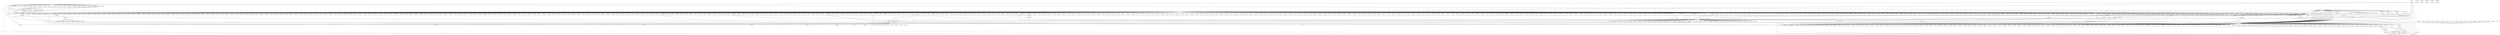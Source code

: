 graph {
"127.0.0.1" -- "192.168.22.253";
"128.244.172.252" -- "224.0.0.251";
"192.168.1.254" -- "239.255.255.250";
"192.168.201.1" -- "224.0.0.10";
"192.168.201.2" -- "192.168.202.65";
"192.168.201.2" -- "192.168.202.87";
"192.168.202.100" -- "192.168.207.4";
"192.168.202.100" -- "192.168.23.203";
"192.168.202.101" -- "192.168.28.252";
"192.168.202.102" -- "192.168.202.255";
"192.168.202.102" -- "192.168.207.4";
"192.168.202.102" -- "192.168.21.101";
"192.168.202.102" -- "192.168.21.103";
"192.168.202.102" -- "192.168.21.152";
"192.168.202.102" -- "192.168.21.253";
"192.168.202.102" -- "192.168.22.101";
"192.168.202.102" -- "192.168.22.103";
"192.168.202.102" -- "192.168.22.152";
"192.168.202.102" -- "192.168.22.253";
"192.168.202.102" -- "192.168.23.100";
"192.168.202.102" -- "192.168.23.103";
"192.168.202.102" -- "192.168.23.152";
"192.168.202.102" -- "192.168.24.101";
"192.168.202.102" -- "192.168.24.103";
"192.168.202.102" -- "192.168.24.152";
"192.168.202.102" -- "192.168.24.253";
"192.168.202.102" -- "192.168.26.101";
"192.168.202.102" -- "192.168.26.103";
"192.168.202.102" -- "192.168.26.152";
"192.168.202.102" -- "192.168.26.25";
"192.168.202.102" -- "192.168.27.101";
"192.168.202.102" -- "192.168.27.103";
"192.168.202.102" -- "192.168.27.152";
"192.168.202.102" -- "192.168.27.253";
"192.168.202.102" -- "192.168.28.101";
"192.168.202.102" -- "192.168.28.103";
"192.168.202.102" -- "192.168.28.152";
"192.168.202.102" -- "192.168.28.253";
"192.168.202.103" -- "192.168.202.255";
"192.168.202.103" -- "192.168.207.4";
"192.168.202.103" -- "192.168.27.203";
"192.168.202.106" -- "192.168.202.255";
"192.168.202.106" -- "68.87.64.150";
"192.168.202.107" -- "192.168.205.253";
"192.168.202.108" -- "192.168.207.4";
"192.168.202.108" -- "192.168.21.0";
"192.168.202.108" -- "192.168.21.1";
"192.168.202.108" -- "192.168.21.10";
"192.168.202.108" -- "192.168.21.100";
"192.168.202.108" -- "192.168.21.101";
"192.168.202.108" -- "192.168.21.102";
"192.168.202.108" -- "192.168.21.103";
"192.168.202.108" -- "192.168.21.104";
"192.168.202.108" -- "192.168.21.105";
"192.168.202.108" -- "192.168.21.106";
"192.168.202.108" -- "192.168.21.107";
"192.168.202.108" -- "192.168.21.108";
"192.168.202.108" -- "192.168.21.109";
"192.168.202.108" -- "192.168.21.11";
"192.168.202.108" -- "192.168.21.110";
"192.168.202.108" -- "192.168.21.111";
"192.168.202.108" -- "192.168.21.112";
"192.168.202.108" -- "192.168.21.113";
"192.168.202.108" -- "192.168.21.114";
"192.168.202.108" -- "192.168.21.115";
"192.168.202.108" -- "192.168.21.116";
"192.168.202.108" -- "192.168.21.117";
"192.168.202.108" -- "192.168.21.118";
"192.168.202.108" -- "192.168.21.119";
"192.168.202.108" -- "192.168.21.12";
"192.168.202.108" -- "192.168.21.120";
"192.168.202.108" -- "192.168.21.121";
"192.168.202.108" -- "192.168.21.122";
"192.168.202.108" -- "192.168.21.123";
"192.168.202.108" -- "192.168.21.124";
"192.168.202.108" -- "192.168.21.125";
"192.168.202.108" -- "192.168.21.126";
"192.168.202.108" -- "192.168.21.127";
"192.168.202.108" -- "192.168.21.128";
"192.168.202.108" -- "192.168.21.129";
"192.168.202.108" -- "192.168.21.13";
"192.168.202.108" -- "192.168.21.130";
"192.168.202.108" -- "192.168.21.131";
"192.168.202.108" -- "192.168.21.132";
"192.168.202.108" -- "192.168.21.133";
"192.168.202.108" -- "192.168.21.134";
"192.168.202.108" -- "192.168.21.135";
"192.168.202.108" -- "192.168.21.136";
"192.168.202.108" -- "192.168.21.137";
"192.168.202.108" -- "192.168.21.138";
"192.168.202.108" -- "192.168.21.139";
"192.168.202.108" -- "192.168.21.14";
"192.168.202.108" -- "192.168.21.140";
"192.168.202.108" -- "192.168.21.141";
"192.168.202.108" -- "192.168.21.142";
"192.168.202.108" -- "192.168.21.143";
"192.168.202.108" -- "192.168.21.144";
"192.168.202.108" -- "192.168.21.145";
"192.168.202.108" -- "192.168.21.146";
"192.168.202.108" -- "192.168.21.147";
"192.168.202.108" -- "192.168.21.148";
"192.168.202.108" -- "192.168.21.149";
"192.168.202.108" -- "192.168.21.15";
"192.168.202.108" -- "192.168.21.150";
"192.168.202.108" -- "192.168.21.151";
"192.168.202.108" -- "192.168.21.152";
"192.168.202.108" -- "192.168.21.153";
"192.168.202.108" -- "192.168.21.154";
"192.168.202.108" -- "192.168.21.155";
"192.168.202.108" -- "192.168.21.156";
"192.168.202.108" -- "192.168.21.157";
"192.168.202.108" -- "192.168.21.158";
"192.168.202.108" -- "192.168.21.159";
"192.168.202.108" -- "192.168.21.16";
"192.168.202.108" -- "192.168.21.160";
"192.168.202.108" -- "192.168.21.161";
"192.168.202.108" -- "192.168.21.162";
"192.168.202.108" -- "192.168.21.163";
"192.168.202.108" -- "192.168.21.164";
"192.168.202.108" -- "192.168.21.165";
"192.168.202.108" -- "192.168.21.166";
"192.168.202.108" -- "192.168.21.167";
"192.168.202.108" -- "192.168.21.168";
"192.168.202.108" -- "192.168.21.169";
"192.168.202.108" -- "192.168.21.17";
"192.168.202.108" -- "192.168.21.170";
"192.168.202.108" -- "192.168.21.171";
"192.168.202.108" -- "192.168.21.172";
"192.168.202.108" -- "192.168.21.173";
"192.168.202.108" -- "192.168.21.174";
"192.168.202.108" -- "192.168.21.175";
"192.168.202.108" -- "192.168.21.176";
"192.168.202.108" -- "192.168.21.177";
"192.168.202.108" -- "192.168.21.178";
"192.168.202.108" -- "192.168.21.179";
"192.168.202.108" -- "192.168.21.18";
"192.168.202.108" -- "192.168.21.180";
"192.168.202.108" -- "192.168.21.181";
"192.168.202.108" -- "192.168.21.182";
"192.168.202.108" -- "192.168.21.183";
"192.168.202.108" -- "192.168.21.184";
"192.168.202.108" -- "192.168.21.185";
"192.168.202.108" -- "192.168.21.186";
"192.168.202.108" -- "192.168.21.187";
"192.168.202.108" -- "192.168.21.188";
"192.168.202.108" -- "192.168.21.189";
"192.168.202.108" -- "192.168.21.19";
"192.168.202.108" -- "192.168.21.190";
"192.168.202.108" -- "192.168.21.191";
"192.168.202.108" -- "192.168.21.192";
"192.168.202.108" -- "192.168.21.193";
"192.168.202.108" -- "192.168.21.194";
"192.168.202.108" -- "192.168.21.195";
"192.168.202.108" -- "192.168.21.196";
"192.168.202.108" -- "192.168.21.197";
"192.168.202.108" -- "192.168.21.198";
"192.168.202.108" -- "192.168.21.199";
"192.168.202.108" -- "192.168.21.2";
"192.168.202.108" -- "192.168.21.20";
"192.168.202.108" -- "192.168.21.200";
"192.168.202.108" -- "192.168.21.201";
"192.168.202.108" -- "192.168.21.202";
"192.168.202.108" -- "192.168.21.203";
"192.168.202.108" -- "192.168.21.204";
"192.168.202.108" -- "192.168.21.205";
"192.168.202.108" -- "192.168.21.206";
"192.168.202.108" -- "192.168.21.207";
"192.168.202.108" -- "192.168.21.208";
"192.168.202.108" -- "192.168.21.209";
"192.168.202.108" -- "192.168.21.21";
"192.168.202.108" -- "192.168.21.210";
"192.168.202.108" -- "192.168.21.211";
"192.168.202.108" -- "192.168.21.212";
"192.168.202.108" -- "192.168.21.213";
"192.168.202.108" -- "192.168.21.214";
"192.168.202.108" -- "192.168.21.215";
"192.168.202.108" -- "192.168.21.216";
"192.168.202.108" -- "192.168.21.217";
"192.168.202.108" -- "192.168.21.218";
"192.168.202.108" -- "192.168.21.219";
"192.168.202.108" -- "192.168.21.22";
"192.168.202.108" -- "192.168.21.220";
"192.168.202.108" -- "192.168.21.221";
"192.168.202.108" -- "192.168.21.222";
"192.168.202.108" -- "192.168.21.223";
"192.168.202.108" -- "192.168.21.224";
"192.168.202.108" -- "192.168.21.225";
"192.168.202.108" -- "192.168.21.226";
"192.168.202.108" -- "192.168.21.227";
"192.168.202.108" -- "192.168.21.228";
"192.168.202.108" -- "192.168.21.229";
"192.168.202.108" -- "192.168.21.23";
"192.168.202.108" -- "192.168.21.230";
"192.168.202.108" -- "192.168.21.231";
"192.168.202.108" -- "192.168.21.232";
"192.168.202.108" -- "192.168.21.233";
"192.168.202.108" -- "192.168.21.234";
"192.168.202.108" -- "192.168.21.235";
"192.168.202.108" -- "192.168.21.236";
"192.168.202.108" -- "192.168.21.237";
"192.168.202.108" -- "192.168.21.238";
"192.168.202.108" -- "192.168.21.239";
"192.168.202.108" -- "192.168.21.24";
"192.168.202.108" -- "192.168.21.240";
"192.168.202.108" -- "192.168.21.241";
"192.168.202.108" -- "192.168.21.242";
"192.168.202.108" -- "192.168.21.243";
"192.168.202.108" -- "192.168.21.244";
"192.168.202.108" -- "192.168.21.245";
"192.168.202.108" -- "192.168.21.246";
"192.168.202.108" -- "192.168.21.247";
"192.168.202.108" -- "192.168.21.248";
"192.168.202.108" -- "192.168.21.249";
"192.168.202.108" -- "192.168.21.25";
"192.168.202.108" -- "192.168.21.250";
"192.168.202.108" -- "192.168.21.251";
"192.168.202.108" -- "192.168.21.252";
"192.168.202.108" -- "192.168.21.253";
"192.168.202.108" -- "192.168.21.254";
"192.168.202.108" -- "192.168.21.255";
"192.168.202.108" -- "192.168.21.26";
"192.168.202.108" -- "192.168.21.27";
"192.168.202.108" -- "192.168.21.28";
"192.168.202.108" -- "192.168.21.29";
"192.168.202.108" -- "192.168.21.3";
"192.168.202.108" -- "192.168.21.30";
"192.168.202.108" -- "192.168.21.31";
"192.168.202.108" -- "192.168.21.32";
"192.168.202.108" -- "192.168.21.33";
"192.168.202.108" -- "192.168.21.34";
"192.168.202.108" -- "192.168.21.35";
"192.168.202.108" -- "192.168.21.36";
"192.168.202.108" -- "192.168.21.37";
"192.168.202.108" -- "192.168.21.38";
"192.168.202.108" -- "192.168.21.39";
"192.168.202.108" -- "192.168.21.4";
"192.168.202.108" -- "192.168.21.40";
"192.168.202.108" -- "192.168.21.41";
"192.168.202.108" -- "192.168.21.42";
"192.168.202.108" -- "192.168.21.43";
"192.168.202.108" -- "192.168.21.44";
"192.168.202.108" -- "192.168.21.45";
"192.168.202.108" -- "192.168.21.46";
"192.168.202.108" -- "192.168.21.47";
"192.168.202.108" -- "192.168.21.48";
"192.168.202.108" -- "192.168.21.49";
"192.168.202.108" -- "192.168.21.5";
"192.168.202.108" -- "192.168.21.50";
"192.168.202.108" -- "192.168.21.51";
"192.168.202.108" -- "192.168.21.52";
"192.168.202.108" -- "192.168.21.53";
"192.168.202.108" -- "192.168.21.54";
"192.168.202.108" -- "192.168.21.55";
"192.168.202.108" -- "192.168.21.56";
"192.168.202.108" -- "192.168.21.57";
"192.168.202.108" -- "192.168.21.58";
"192.168.202.108" -- "192.168.21.59";
"192.168.202.108" -- "192.168.21.6";
"192.168.202.108" -- "192.168.21.60";
"192.168.202.108" -- "192.168.21.61";
"192.168.202.108" -- "192.168.21.62";
"192.168.202.108" -- "192.168.21.63";
"192.168.202.108" -- "192.168.21.64";
"192.168.202.108" -- "192.168.21.65";
"192.168.202.108" -- "192.168.21.66";
"192.168.202.108" -- "192.168.21.67";
"192.168.202.108" -- "192.168.21.68";
"192.168.202.108" -- "192.168.21.69";
"192.168.202.108" -- "192.168.21.7";
"192.168.202.108" -- "192.168.21.70";
"192.168.202.108" -- "192.168.21.71";
"192.168.202.108" -- "192.168.21.72";
"192.168.202.108" -- "192.168.21.73";
"192.168.202.108" -- "192.168.21.74";
"192.168.202.108" -- "192.168.21.75";
"192.168.202.108" -- "192.168.21.76";
"192.168.202.108" -- "192.168.21.77";
"192.168.202.108" -- "192.168.21.78";
"192.168.202.108" -- "192.168.21.79";
"192.168.202.108" -- "192.168.21.8";
"192.168.202.108" -- "192.168.21.80";
"192.168.202.108" -- "192.168.21.81";
"192.168.202.108" -- "192.168.21.82";
"192.168.202.108" -- "192.168.21.83";
"192.168.202.108" -- "192.168.21.84";
"192.168.202.108" -- "192.168.21.85";
"192.168.202.108" -- "192.168.21.86";
"192.168.202.108" -- "192.168.21.87";
"192.168.202.108" -- "192.168.21.88";
"192.168.202.108" -- "192.168.21.89";
"192.168.202.108" -- "192.168.21.9";
"192.168.202.108" -- "192.168.21.90";
"192.168.202.108" -- "192.168.21.91";
"192.168.202.108" -- "192.168.21.92";
"192.168.202.108" -- "192.168.21.93";
"192.168.202.108" -- "192.168.21.94";
"192.168.202.108" -- "192.168.21.95";
"192.168.202.108" -- "192.168.21.96";
"192.168.202.108" -- "192.168.21.97";
"192.168.202.108" -- "192.168.21.98";
"192.168.202.108" -- "192.168.21.99";
"192.168.202.108" -- "192.168.22.0";
"192.168.202.108" -- "192.168.22.1";
"192.168.202.108" -- "192.168.22.10";
"192.168.202.108" -- "192.168.22.100";
"192.168.202.108" -- "192.168.22.101";
"192.168.202.108" -- "192.168.22.102";
"192.168.202.108" -- "192.168.22.103";
"192.168.202.108" -- "192.168.22.104";
"192.168.202.108" -- "192.168.22.105";
"192.168.202.108" -- "192.168.22.106";
"192.168.202.108" -- "192.168.22.107";
"192.168.202.108" -- "192.168.22.108";
"192.168.202.108" -- "192.168.22.109";
"192.168.202.108" -- "192.168.22.11";
"192.168.202.108" -- "192.168.22.110";
"192.168.202.108" -- "192.168.22.111";
"192.168.202.108" -- "192.168.22.112";
"192.168.202.108" -- "192.168.22.113";
"192.168.202.108" -- "192.168.22.114";
"192.168.202.108" -- "192.168.22.115";
"192.168.202.108" -- "192.168.22.116";
"192.168.202.108" -- "192.168.22.117";
"192.168.202.108" -- "192.168.22.118";
"192.168.202.108" -- "192.168.22.119";
"192.168.202.108" -- "192.168.22.12";
"192.168.202.108" -- "192.168.22.120";
"192.168.202.108" -- "192.168.22.121";
"192.168.202.108" -- "192.168.22.122";
"192.168.202.108" -- "192.168.22.123";
"192.168.202.108" -- "192.168.22.124";
"192.168.202.108" -- "192.168.22.125";
"192.168.202.108" -- "192.168.22.126";
"192.168.202.108" -- "192.168.22.127";
"192.168.202.108" -- "192.168.22.128";
"192.168.202.108" -- "192.168.22.129";
"192.168.202.108" -- "192.168.22.13";
"192.168.202.108" -- "192.168.22.130";
"192.168.202.108" -- "192.168.22.131";
"192.168.202.108" -- "192.168.22.132";
"192.168.202.108" -- "192.168.22.133";
"192.168.202.108" -- "192.168.22.134";
"192.168.202.108" -- "192.168.22.135";
"192.168.202.108" -- "192.168.22.136";
"192.168.202.108" -- "192.168.22.137";
"192.168.202.108" -- "192.168.22.138";
"192.168.202.108" -- "192.168.22.139";
"192.168.202.108" -- "192.168.22.14";
"192.168.202.108" -- "192.168.22.140";
"192.168.202.108" -- "192.168.22.141";
"192.168.202.108" -- "192.168.22.142";
"192.168.202.108" -- "192.168.22.143";
"192.168.202.108" -- "192.168.22.144";
"192.168.202.108" -- "192.168.22.145";
"192.168.202.108" -- "192.168.22.146";
"192.168.202.108" -- "192.168.22.147";
"192.168.202.108" -- "192.168.22.148";
"192.168.202.108" -- "192.168.22.149";
"192.168.202.108" -- "192.168.22.15";
"192.168.202.108" -- "192.168.22.150";
"192.168.202.108" -- "192.168.22.151";
"192.168.202.108" -- "192.168.22.152";
"192.168.202.108" -- "192.168.22.153";
"192.168.202.108" -- "192.168.22.154";
"192.168.202.108" -- "192.168.22.155";
"192.168.202.108" -- "192.168.22.156";
"192.168.202.108" -- "192.168.22.157";
"192.168.202.108" -- "192.168.22.158";
"192.168.202.108" -- "192.168.22.159";
"192.168.202.108" -- "192.168.22.16";
"192.168.202.108" -- "192.168.22.160";
"192.168.202.108" -- "192.168.22.161";
"192.168.202.108" -- "192.168.22.162";
"192.168.202.108" -- "192.168.22.163";
"192.168.202.108" -- "192.168.22.164";
"192.168.202.108" -- "192.168.22.165";
"192.168.202.108" -- "192.168.22.166";
"192.168.202.108" -- "192.168.22.167";
"192.168.202.108" -- "192.168.22.168";
"192.168.202.108" -- "192.168.22.169";
"192.168.202.108" -- "192.168.22.17";
"192.168.202.108" -- "192.168.22.170";
"192.168.202.108" -- "192.168.22.171";
"192.168.202.108" -- "192.168.22.172";
"192.168.202.108" -- "192.168.22.173";
"192.168.202.108" -- "192.168.22.174";
"192.168.202.108" -- "192.168.22.175";
"192.168.202.108" -- "192.168.22.176";
"192.168.202.108" -- "192.168.22.177";
"192.168.202.108" -- "192.168.22.178";
"192.168.202.108" -- "192.168.22.179";
"192.168.202.108" -- "192.168.22.18";
"192.168.202.108" -- "192.168.22.180";
"192.168.202.108" -- "192.168.22.181";
"192.168.202.108" -- "192.168.22.182";
"192.168.202.108" -- "192.168.22.183";
"192.168.202.108" -- "192.168.22.184";
"192.168.202.108" -- "192.168.22.185";
"192.168.202.108" -- "192.168.22.186";
"192.168.202.108" -- "192.168.22.187";
"192.168.202.108" -- "192.168.22.188";
"192.168.202.108" -- "192.168.22.189";
"192.168.202.108" -- "192.168.22.19";
"192.168.202.108" -- "192.168.22.190";
"192.168.202.108" -- "192.168.22.191";
"192.168.202.108" -- "192.168.22.192";
"192.168.202.108" -- "192.168.22.193";
"192.168.202.108" -- "192.168.22.194";
"192.168.202.108" -- "192.168.22.195";
"192.168.202.108" -- "192.168.22.196";
"192.168.202.108" -- "192.168.22.197";
"192.168.202.108" -- "192.168.22.198";
"192.168.202.108" -- "192.168.22.199";
"192.168.202.108" -- "192.168.22.2";
"192.168.202.108" -- "192.168.22.20";
"192.168.202.108" -- "192.168.22.200";
"192.168.202.108" -- "192.168.22.201";
"192.168.202.108" -- "192.168.22.202";
"192.168.202.108" -- "192.168.22.203";
"192.168.202.108" -- "192.168.22.204";
"192.168.202.108" -- "192.168.22.205";
"192.168.202.108" -- "192.168.22.206";
"192.168.202.108" -- "192.168.22.207";
"192.168.202.108" -- "192.168.22.208";
"192.168.202.108" -- "192.168.22.209";
"192.168.202.108" -- "192.168.22.21";
"192.168.202.108" -- "192.168.22.210";
"192.168.202.108" -- "192.168.22.211";
"192.168.202.108" -- "192.168.22.212";
"192.168.202.108" -- "192.168.22.213";
"192.168.202.108" -- "192.168.22.214";
"192.168.202.108" -- "192.168.22.215";
"192.168.202.108" -- "192.168.22.216";
"192.168.202.108" -- "192.168.22.217";
"192.168.202.108" -- "192.168.22.218";
"192.168.202.108" -- "192.168.22.219";
"192.168.202.108" -- "192.168.22.22";
"192.168.202.108" -- "192.168.22.220";
"192.168.202.108" -- "192.168.22.221";
"192.168.202.108" -- "192.168.22.222";
"192.168.202.108" -- "192.168.22.223";
"192.168.202.108" -- "192.168.22.224";
"192.168.202.108" -- "192.168.22.225";
"192.168.202.108" -- "192.168.22.226";
"192.168.202.108" -- "192.168.22.227";
"192.168.202.108" -- "192.168.22.228";
"192.168.202.108" -- "192.168.22.229";
"192.168.202.108" -- "192.168.22.23";
"192.168.202.108" -- "192.168.22.230";
"192.168.202.108" -- "192.168.22.231";
"192.168.202.108" -- "192.168.22.232";
"192.168.202.108" -- "192.168.22.233";
"192.168.202.108" -- "192.168.22.234";
"192.168.202.108" -- "192.168.22.235";
"192.168.202.108" -- "192.168.22.236";
"192.168.202.108" -- "192.168.22.237";
"192.168.202.108" -- "192.168.22.238";
"192.168.202.108" -- "192.168.22.239";
"192.168.202.108" -- "192.168.22.24";
"192.168.202.108" -- "192.168.22.240";
"192.168.202.108" -- "192.168.22.241";
"192.168.202.108" -- "192.168.22.242";
"192.168.202.108" -- "192.168.22.243";
"192.168.202.108" -- "192.168.22.244";
"192.168.202.108" -- "192.168.22.245";
"192.168.202.108" -- "192.168.22.246";
"192.168.202.108" -- "192.168.22.247";
"192.168.202.108" -- "192.168.22.248";
"192.168.202.108" -- "192.168.22.249";
"192.168.202.108" -- "192.168.22.25";
"192.168.202.108" -- "192.168.22.250";
"192.168.202.108" -- "192.168.22.251";
"192.168.202.108" -- "192.168.22.252";
"192.168.202.108" -- "192.168.22.253";
"192.168.202.108" -- "192.168.22.254";
"192.168.202.108" -- "192.168.22.255";
"192.168.202.108" -- "192.168.22.26";
"192.168.202.108" -- "192.168.22.27";
"192.168.202.108" -- "192.168.22.28";
"192.168.202.108" -- "192.168.22.29";
"192.168.202.108" -- "192.168.22.3";
"192.168.202.108" -- "192.168.22.30";
"192.168.202.108" -- "192.168.22.31";
"192.168.202.108" -- "192.168.22.32";
"192.168.202.108" -- "192.168.22.33";
"192.168.202.108" -- "192.168.22.34";
"192.168.202.108" -- "192.168.22.35";
"192.168.202.108" -- "192.168.22.36";
"192.168.202.108" -- "192.168.22.37";
"192.168.202.108" -- "192.168.22.38";
"192.168.202.108" -- "192.168.22.39";
"192.168.202.108" -- "192.168.22.4";
"192.168.202.108" -- "192.168.22.40";
"192.168.202.108" -- "192.168.22.41";
"192.168.202.108" -- "192.168.22.42";
"192.168.202.108" -- "192.168.22.43";
"192.168.202.108" -- "192.168.22.44";
"192.168.202.108" -- "192.168.22.45";
"192.168.202.108" -- "192.168.22.46";
"192.168.202.108" -- "192.168.22.47";
"192.168.202.108" -- "192.168.22.48";
"192.168.202.108" -- "192.168.22.49";
"192.168.202.108" -- "192.168.22.5";
"192.168.202.108" -- "192.168.22.50";
"192.168.202.108" -- "192.168.22.51";
"192.168.202.108" -- "192.168.22.52";
"192.168.202.108" -- "192.168.22.53";
"192.168.202.108" -- "192.168.22.54";
"192.168.202.108" -- "192.168.22.55";
"192.168.202.108" -- "192.168.22.56";
"192.168.202.108" -- "192.168.22.57";
"192.168.202.108" -- "192.168.22.58";
"192.168.202.108" -- "192.168.22.59";
"192.168.202.108" -- "192.168.22.6";
"192.168.202.108" -- "192.168.22.60";
"192.168.202.108" -- "192.168.22.61";
"192.168.202.108" -- "192.168.22.62";
"192.168.202.108" -- "192.168.22.63";
"192.168.202.108" -- "192.168.22.64";
"192.168.202.108" -- "192.168.22.65";
"192.168.202.108" -- "192.168.22.66";
"192.168.202.108" -- "192.168.22.67";
"192.168.202.108" -- "192.168.22.68";
"192.168.202.108" -- "192.168.22.69";
"192.168.202.108" -- "192.168.22.7";
"192.168.202.108" -- "192.168.22.70";
"192.168.202.108" -- "192.168.22.71";
"192.168.202.108" -- "192.168.22.72";
"192.168.202.108" -- "192.168.22.73";
"192.168.202.108" -- "192.168.22.74";
"192.168.202.108" -- "192.168.22.75";
"192.168.202.108" -- "192.168.22.76";
"192.168.202.108" -- "192.168.22.77";
"192.168.202.108" -- "192.168.22.78";
"192.168.202.108" -- "192.168.22.79";
"192.168.202.108" -- "192.168.22.8";
"192.168.202.108" -- "192.168.22.80";
"192.168.202.108" -- "192.168.22.81";
"192.168.202.108" -- "192.168.22.82";
"192.168.202.108" -- "192.168.22.83";
"192.168.202.108" -- "192.168.22.84";
"192.168.202.108" -- "192.168.22.85";
"192.168.202.108" -- "192.168.22.86";
"192.168.202.108" -- "192.168.22.87";
"192.168.202.108" -- "192.168.22.88";
"192.168.202.108" -- "192.168.22.89";
"192.168.202.108" -- "192.168.22.9";
"192.168.202.108" -- "192.168.22.90";
"192.168.202.108" -- "192.168.22.91";
"192.168.202.108" -- "192.168.22.92";
"192.168.202.108" -- "192.168.22.93";
"192.168.202.108" -- "192.168.22.94";
"192.168.202.108" -- "192.168.22.95";
"192.168.202.108" -- "192.168.22.96";
"192.168.202.108" -- "192.168.22.97";
"192.168.202.108" -- "192.168.22.98";
"192.168.202.108" -- "192.168.22.99";
"192.168.202.109" -- "192.168.21.254";
"192.168.202.109" -- "192.168.25.254";
"192.168.202.110" -- "192.168.207.4";
"192.168.202.110" -- "192.168.22.1";
"192.168.202.110" -- "192.168.22.100";
"192.168.202.110" -- "192.168.22.101";
"192.168.202.110" -- "192.168.22.102";
"192.168.202.110" -- "192.168.22.224";
"192.168.202.110" -- "192.168.22.225";
"192.168.202.110" -- "192.168.22.226";
"192.168.202.110" -- "192.168.22.227";
"192.168.202.110" -- "192.168.22.228";
"192.168.202.110" -- "192.168.22.229";
"192.168.202.110" -- "192.168.22.230";
"192.168.202.110" -- "192.168.22.231";
"192.168.202.110" -- "192.168.22.232";
"192.168.202.110" -- "192.168.22.233";
"192.168.202.110" -- "192.168.22.234";
"192.168.202.110" -- "192.168.22.235";
"192.168.202.110" -- "192.168.22.236";
"192.168.202.110" -- "192.168.22.237";
"192.168.202.110" -- "192.168.22.238";
"192.168.202.110" -- "192.168.22.239";
"192.168.202.110" -- "192.168.22.240";
"192.168.202.110" -- "192.168.22.241";
"192.168.202.110" -- "192.168.22.242";
"192.168.202.110" -- "192.168.22.243";
"192.168.202.110" -- "192.168.22.244";
"192.168.202.110" -- "192.168.22.245";
"192.168.202.110" -- "192.168.22.246";
"192.168.202.110" -- "192.168.22.247";
"192.168.202.110" -- "192.168.22.248";
"192.168.202.110" -- "192.168.22.249";
"192.168.202.110" -- "192.168.22.25";
"192.168.202.110" -- "192.168.22.250";
"192.168.202.110" -- "192.168.22.251";
"192.168.202.110" -- "192.168.22.252";
"192.168.202.110" -- "192.168.22.253";
"192.168.202.110" -- "192.168.22.254";
"192.168.202.110" -- "192.168.28.100";
"192.168.202.112" -- "192.168.203.45";
"192.168.202.112" -- "192.168.207.4";
"192.168.202.112" -- "192.168.23.101";
"192.168.202.112" -- "192.168.28.100";
"192.168.202.113" -- "192.168.202.255";
"192.168.202.115" -- "192.168.202.255";
"192.168.202.115" -- "192.168.207.4";
"192.168.202.115" -- "192.168.24.100";
"192.168.202.115" -- "192.168.27.100";
"192.168.202.115" -- "255.255.255.255";
"192.168.202.117" -- "172.19.2.66";
"192.168.202.117" -- "192.168.4.86";
"192.168.202.1" -- "192.168.202.106";
"192.168.202.106" -- "68.87.64.150";
"192.168.202.1" -- "192.168.202.108";
"192.168.202.1" -- "192.168.202.110";
"192.168.202.110" -- "192.168.22.1";
"192.168.202.1" -- "192.168.202.110";
"192.168.202.110" -- "192.168.22.253";
"192.168.202.1" -- "192.168.202.115";
"192.168.202.1" -- "192.168.202.117";
"192.168.202.117" -- "172.19.2.66";
"192.168.202.1" -- "192.168.202.117";
"192.168.202.117" -- "192.168.4.86";
"192.168.202.1" -- "192.168.202.75";
"192.168.202.1" -- "192.168.202.76";
"192.168.202.1" -- "192.168.202.76";
"192.168.202.76" -- "10.10.9.109";
"192.168.202.1" -- "192.168.202.76";
"192.168.202.76" -- "10.10.99.156";
"192.168.202.1" -- "192.168.202.76";
"192.168.202.76" -- "111.221.74.14";
"192.168.202.1" -- "192.168.202.76";
"192.168.202.76" -- "111.221.74.16";
"192.168.202.1" -- "192.168.202.76";
"192.168.202.76" -- "111.221.74.18";
"192.168.202.1" -- "192.168.202.76";
"192.168.202.76" -- "111.221.74.19";
"192.168.202.1" -- "192.168.202.76";
"192.168.202.76" -- "111.221.74.25";
"192.168.202.1" -- "192.168.202.76";
"192.168.202.76" -- "111.221.74.34";
"192.168.202.1" -- "192.168.202.76";
"192.168.202.76" -- "111.221.74.37";
"192.168.202.1" -- "192.168.202.76";
"192.168.202.76" -- "111.221.77.140";
"192.168.202.1" -- "192.168.202.76";
"192.168.202.76" -- "111.221.77.141";
"192.168.202.1" -- "192.168.202.76";
"192.168.202.76" -- "111.221.77.146";
"192.168.202.1" -- "192.168.202.76";
"192.168.202.76" -- "149.5.45.140";
"192.168.202.1" -- "192.168.202.76";
"192.168.202.76" -- "157.55.130.153";
"192.168.202.1" -- "192.168.202.76";
"192.168.202.76" -- "157.55.130.157";
"192.168.202.1" -- "192.168.202.76";
"192.168.202.76" -- "157.55.130.158";
"192.168.202.1" -- "192.168.202.76";
"192.168.202.76" -- "157.55.130.159";
"192.168.202.1" -- "192.168.202.76";
"192.168.202.76" -- "157.55.235.145";
"192.168.202.1" -- "192.168.202.76";
"192.168.202.76" -- "157.55.235.146";
"192.168.202.1" -- "192.168.202.76";
"192.168.202.76" -- "157.55.235.151";
"192.168.202.1" -- "192.168.202.76";
"192.168.202.76" -- "157.55.56.140";
"192.168.202.1" -- "192.168.202.76";
"192.168.202.76" -- "157.55.56.143";
"192.168.202.1" -- "192.168.202.76";
"192.168.202.76" -- "157.55.56.144";
"192.168.202.1" -- "192.168.202.76";
"192.168.202.76" -- "157.55.56.145";
"192.168.202.1" -- "192.168.202.76";
"192.168.202.76" -- "157.55.56.147";
"192.168.202.1" -- "192.168.202.76";
"192.168.202.76" -- "157.55.56.152";
"192.168.202.1" -- "192.168.202.76";
"192.168.202.76" -- "157.55.56.157";
"192.168.202.1" -- "192.168.202.76";
"192.168.202.76" -- "157.55.56.162";
"192.168.202.1" -- "192.168.202.76";
"192.168.202.76" -- "157.55.56.165";
"192.168.202.1" -- "192.168.202.76";
"192.168.202.76" -- "157.56.52.12";
"192.168.202.1" -- "192.168.202.76";
"192.168.202.76" -- "157.56.52.28";
"192.168.202.1" -- "192.168.202.76";
"192.168.202.76" -- "194.165.188.82";
"192.168.202.1" -- "192.168.202.76";
"192.168.202.76" -- "213.199.179.143";
"192.168.202.1" -- "192.168.202.76";
"192.168.202.76" -- "213.199.179.148";
"192.168.202.1" -- "192.168.202.76";
"192.168.202.76" -- "213.199.179.149";
"192.168.202.1" -- "192.168.202.76";
"192.168.202.76" -- "213.199.179.154";
"192.168.202.1" -- "192.168.202.76";
"192.168.202.76" -- "213.199.179.162";
"192.168.202.1" -- "192.168.202.76";
"192.168.202.76" -- "64.4.23.148";
"192.168.202.1" -- "192.168.202.76";
"192.168.202.76" -- "64.4.23.154";
"192.168.202.1" -- "192.168.202.76";
"192.168.202.76" -- "64.4.23.162";
"192.168.202.1" -- "192.168.202.76";
"192.168.202.76" -- "64.4.23.165";
"192.168.202.1" -- "192.168.202.76";
"192.168.202.76" -- "65.55.223.14";
"192.168.202.1" -- "192.168.202.76";
"192.168.202.76" -- "65.55.223.16";
"192.168.202.1" -- "192.168.202.76";
"192.168.202.76" -- "65.55.223.19";
"192.168.202.1" -- "192.168.202.76";
"192.168.202.76" -- "65.55.223.20";
"192.168.202.1" -- "192.168.202.76";
"192.168.202.76" -- "65.55.223.26";
"192.168.202.1" -- "192.168.202.80";
"192.168.202.80" -- "17.171.4.24";
"192.168.202.1" -- "192.168.202.80";
"192.168.202.80" -- "192.168.1.255";
"192.168.202.1" -- "192.168.202.85";
"192.168.202.1" -- "192.168.202.89";
"192.168.202.89" -- "10.20.250.49";
"192.168.202.1" -- "192.168.202.89";
"192.168.202.89" -- "10.21.6.40";
"192.168.202.1" -- "192.168.202.89";
"192.168.202.89" -- "10.21.67.10";
"192.168.202.1" -- "192.168.202.89";
"192.168.202.89" -- "10.7.136.109";
"192.168.202.1" -- "192.168.202.89";
"192.168.202.89" -- "10.7.136.159";
"192.168.202.1" -- "192.168.202.89";
"192.168.202.89" -- "10.7.136.63";
"192.168.202.1" -- "192.168.202.89";
"192.168.202.89" -- "10.7.137.108";
"192.168.202.1" -- "192.168.202.93";
"192.168.202.93" -- "172.19.1.100";
"192.168.202.1" -- "192.168.202.97";
"192.168.202.97" -- "173.194.43.17";
"192.168.202.1" -- "192.168.202.97";
"192.168.202.97" -- "173.194.43.20";
"192.168.202.1" -- "224.0.0.10";
"192.168.202.60" -- "255.255.255.255";
"192.168.202.65" -- "192.168.201.2";
"192.168.202.65" -- "192.168.202.255";
"192.168.202.68" -- "192.168.203.61";
"192.168.202.68" -- "192.168.203.64";
"192.168.202.68" -- "192.168.204.45";
"192.168.202.68" -- "192.168.204.70";
"192.168.202.68" -- "192.168.21.203";
"192.168.202.68" -- "192.168.21.253";
"192.168.202.68" -- "192.168.23.253";
"192.168.202.68" -- "192.168.26.253";
"192.168.202.68" -- "192.168.28.203";
"192.168.202.68" -- "192.168.28.253";
"192.168.202.71" -- "192.168.202.255";
"192.168.202.75" -- "192.168.202.255";
"192.168.202.75" -- "192.168.207.4";
"192.168.202.75" -- "255.255.255.255";
"192.168.202.76" -- "10.10.9.109";
"192.168.202.76" -- "10.10.99.156";
"192.168.202.76" -- "111.221.74.12";
"192.168.202.76" -- "111.221.74.13";
"192.168.202.76" -- "111.221.74.14";
"192.168.202.76" -- "111.221.74.16";
"192.168.202.76" -- "111.221.74.17";
"192.168.202.76" -- "111.221.74.18";
"192.168.202.76" -- "111.221.74.19";
"192.168.202.76" -- "111.221.74.23";
"192.168.202.76" -- "111.221.74.25";
"192.168.202.76" -- "111.221.74.26";
"192.168.202.76" -- "111.221.74.28";
"192.168.202.76" -- "111.221.74.31";
"192.168.202.76" -- "111.221.74.34";
"192.168.202.76" -- "111.221.74.37";
"192.168.202.76" -- "111.221.74.38";
"192.168.202.76" -- "111.221.77.140";
"192.168.202.76" -- "111.221.77.141";
"192.168.202.76" -- "111.221.77.143";
"192.168.202.76" -- "111.221.77.145";
"192.168.202.76" -- "111.221.77.146";
"192.168.202.76" -- "111.221.77.147";
"192.168.202.76" -- "111.221.77.148";
"192.168.202.76" -- "111.221.77.149";
"192.168.202.76" -- "111.221.77.153";
"192.168.202.76" -- "111.221.77.155";
"192.168.202.76" -- "111.221.77.159";
"192.168.202.76" -- "111.221.77.160";
"192.168.202.76" -- "111.221.77.162";
"192.168.202.76" -- "111.221.77.165";
"192.168.202.76" -- "149.5.45.140";
"192.168.202.76" -- "149.5.45.166";
"192.168.202.76" -- "157.55.130.146";
"192.168.202.76" -- "157.55.130.151";
"192.168.202.76" -- "157.55.130.152";
"192.168.202.76" -- "157.55.130.153";
"192.168.202.76" -- "157.55.130.156";
"192.168.202.76" -- "157.55.130.157";
"192.168.202.76" -- "157.55.130.158";
"192.168.202.76" -- "157.55.130.159";
"192.168.202.76" -- "157.55.130.160";
"192.168.202.76" -- "157.55.130.161";
"192.168.202.76" -- "157.55.130.162";
"192.168.202.76" -- "157.55.130.165";
"192.168.202.76" -- "157.55.235.140";
"192.168.202.76" -- "157.55.235.142";
"192.168.202.76" -- "157.55.235.144";
"192.168.202.76" -- "157.55.235.145";
"192.168.202.76" -- "157.55.235.146";
"192.168.202.76" -- "157.55.235.147";
"192.168.202.76" -- "157.55.235.151";
"192.168.202.76" -- "157.55.235.152";
"192.168.202.76" -- "157.55.235.153";
"192.168.202.76" -- "157.55.235.154";
"192.168.202.76" -- "157.55.235.156";
"192.168.202.76" -- "157.55.235.158";
"192.168.202.76" -- "157.55.235.160";
"192.168.202.76" -- "157.55.235.162";
"192.168.202.76" -- "157.55.235.165";
"192.168.202.76" -- "157.55.56.140";
"192.168.202.76" -- "157.55.56.141";
"192.168.202.76" -- "157.55.56.143";
"192.168.202.76" -- "157.55.56.144";
"192.168.202.76" -- "157.55.56.145";
"192.168.202.76" -- "157.55.56.147";
"192.168.202.76" -- "157.55.56.148";
"192.168.202.76" -- "157.55.56.150";
"192.168.202.76" -- "157.55.56.152";
"192.168.202.76" -- "157.55.56.155";
"192.168.202.76" -- "157.55.56.157";
"192.168.202.76" -- "157.55.56.159";
"192.168.202.76" -- "157.55.56.160";
"192.168.202.76" -- "157.55.56.162";
"192.168.202.76" -- "157.55.56.165";
"192.168.202.76" -- "157.56.52.12";
"192.168.202.76" -- "157.56.52.14";
"192.168.202.76" -- "157.56.52.15";
"192.168.202.76" -- "157.56.52.16";
"192.168.202.76" -- "157.56.52.17";
"192.168.202.76" -- "157.56.52.18";
"192.168.202.76" -- "157.56.52.19";
"192.168.202.76" -- "157.56.52.24";
"192.168.202.76" -- "157.56.52.25";
"192.168.202.76" -- "157.56.52.28";
"192.168.202.76" -- "157.56.52.30";
"192.168.202.76" -- "157.56.52.33";
"192.168.202.76" -- "157.56.52.37";
"192.168.202.76" -- "157.56.52.38";
"192.168.202.76" -- "183.182.82.14";
"192.168.202.76" -- "192.168.202.255";
"192.168.202.76" -- "192.168.207.4";
"192.168.202.76" -- "192.168.21.202";
"192.168.202.76" -- "192.168.22.253";
"192.168.202.76" -- "192.168.22.254";
"192.168.202.76" -- "192.168.229.156";
"192.168.202.76" -- "192.168.27.254";
"192.168.202.76" -- "193.88.6.19";
"192.168.202.76" -- "194.165.188.82";
"192.168.202.76" -- "195.46.253.211";
"192.168.202.76" -- "204.9.163.143";
"192.168.202.76" -- "213.199.179.140";
"192.168.202.76" -- "213.199.179.141";
"192.168.202.76" -- "213.199.179.143";
"192.168.202.76" -- "213.199.179.145";
"192.168.202.76" -- "213.199.179.146";
"192.168.202.76" -- "213.199.179.147";
"192.168.202.76" -- "213.199.179.148";
"192.168.202.76" -- "213.199.179.149";
"192.168.202.76" -- "213.199.179.152";
"192.168.202.76" -- "213.199.179.154";
"192.168.202.76" -- "213.199.179.158";
"192.168.202.76" -- "213.199.179.159";
"192.168.202.76" -- "213.199.179.161";
"192.168.202.76" -- "213.199.179.162";
"192.168.202.76" -- "255.255.255.255";
"192.168.202.76" -- "64.4.23.140";
"192.168.202.76" -- "64.4.23.141";
"192.168.202.76" -- "64.4.23.143";
"192.168.202.76" -- "64.4.23.145";
"192.168.202.76" -- "64.4.23.146";
"192.168.202.76" -- "64.4.23.147";
"192.168.202.76" -- "64.4.23.148";
"192.168.202.76" -- "64.4.23.149";
"192.168.202.76" -- "64.4.23.152";
"192.168.202.76" -- "64.4.23.154";
"192.168.202.76" -- "64.4.23.157";
"192.168.202.76" -- "64.4.23.162";
"192.168.202.76" -- "64.4.23.165";
"192.168.202.76" -- "65.55.223.12";
"192.168.202.76" -- "65.55.223.14";
"192.168.202.76" -- "65.55.223.16";
"192.168.202.76" -- "65.55.223.19";
"192.168.202.76" -- "65.55.223.20";
"192.168.202.76" -- "65.55.223.26";
"192.168.202.76" -- "65.55.223.28";
"192.168.202.76" -- "65.55.223.37";
"192.168.202.77" -- "17.151.16.30";
"192.168.202.77" -- "192.168.202.255";
"192.168.202.77" -- "192.168.207.4";
"192.168.202.78" -- "192.168.202.255";
"192.168.202.78" -- "192.168.204.70";
"192.168.202.80" -- "17.171.4.24";
"192.168.202.80" -- "192.168.1.255";
"192.168.202.80" -- "192.168.202.255";
"192.168.202.80" -- "192.168.207.4";
"192.168.202.81" -- "192.168.208.18";
"192.168.202.83" -- "192.168.206.44";
"192.168.202.83" -- "192.168.207.4";
"192.168.202.84" -- "192.168.202.255";
"192.168.202.85" -- "192.168.202.255";
"192.168.202.85" -- "192.168.207.4";
"192.168.202.85" -- "255.255.255.255";
"192.168.202.87" -- "192.168.201.2";
"192.168.202.87" -- "192.168.28.203";
"192.168.202.88" -- "192.168.202.255";
"192.168.202.88" -- "192.168.206.44";
"192.168.202.88" -- "255.255.255.255";
"192.168.202.89" -- "10.20.250.49";
"192.168.202.89" -- "10.21.6.40";
"192.168.202.89" -- "10.21.67.10";
"192.168.202.89" -- "10.50.253.160";
"192.168.202.89" -- "10.7.136.109";
"192.168.202.89" -- "10.7.136.159";
"192.168.202.89" -- "10.7.136.63";
"192.168.202.89" -- "10.7.137.108";
"192.168.202.89" -- "192.168.202.255";
"192.168.202.89" -- "192.168.207.4";
"192.168.202.89" -- "255.255.255.255";
"192.168.202.92" -- "192.168.207.4";
"192.168.202.92" -- "192.168.24.100";
"192.168.202.92" -- "192.168.27.100";
"192.168.202.93" -- "172.19.1.100";
"192.168.202.93" -- "192.168.202.255";
"192.168.202.94" -- "192.168.207.4";
"192.168.202.94" -- "192.168.229.157";
"192.168.202.96" -- "192.168.25.102";
"192.168.202.96" -- "192.168.25.152";
"192.168.202.96" -- "192.168.25.152";
"192.168.25.152" -- "192.168.202.96";
"192.168.202.96" -- "192.168.25.202";
"192.168.202.96" -- "192.168.25.203";
"192.168.202.96" -- "192.168.25.25";
"192.168.202.96" -- "192.168.25.253";
"192.168.202.96" -- "192.168.25.254";
"192.168.202.97" -- "173.194.43.17";
"192.168.202.97" -- "173.194.43.20";
"192.168.203.1" -- "192.168.203.61";
"192.168.203.61" -- "128.244.172.12";
"192.168.203.1" -- "224.0.0.10";
"192.168.203.45" -- "192.168.202.112";
"192.168.203.45" -- "192.168.204.45";
"192.168.203.45" -- "192.168.24.100";
"192.168.203.45" -- "192.168.27.100";
"192.168.203.45" -- "192.168.28.100";
"192.168.203.45" -- "192.168.28.253";
"192.168.203.61" -- "128.244.172.12";
"192.168.203.61" -- "192.168.202.68";
"192.168.203.61" -- "192.168.207.4";
"192.168.203.61" -- "192.168.22.203";
"192.168.203.63" -- "192.168.207.4";
"192.168.203.64" -- "192.168.202.68";
"192.168.204.1" -- "192.168.204.45";
"192.168.204.45" -- "184.49.188.129";
"192.168.204.1" -- "192.168.204.45";
"192.168.204.45" -- "64.134.255.10";
"192.168.204.1" -- "192.168.204.45";
"192.168.204.45" -- "64.134.255.2";
"192.168.204.1" -- "192.168.204.57";
"192.168.204.57" -- "10.10.99.156";
"192.168.204.1" -- "192.168.204.57";
"192.168.204.57" -- "159.99.66.200";
"192.168.204.1" -- "224.0.0.10";
"192.168.204.45" -- "184.49.188.129";
"192.168.204.45" -- "192.168.202.68";
"192.168.204.45" -- "192.168.203.45";
"192.168.204.45" -- "192.168.21.1";
"192.168.204.45" -- "192.168.21.10";
"192.168.204.45" -- "192.168.21.100";
"192.168.204.45" -- "192.168.21.2";
"192.168.204.45" -- "192.168.21.3";
"192.168.204.45" -- "192.168.21.4";
"192.168.204.45" -- "192.168.21.5";
"192.168.204.45" -- "192.168.21.6";
"192.168.204.45" -- "192.168.21.7";
"192.168.204.45" -- "192.168.21.8";
"192.168.204.45" -- "192.168.21.9";
"192.168.204.45" -- "192.168.22.100";
"192.168.204.45" -- "192.168.23.100";
"192.168.204.45" -- "192.168.25.100";
"192.168.204.45" -- "192.168.26.100";
"192.168.204.45" -- "64.134.255.10";
"192.168.204.45" -- "64.134.255.2";
"192.168.204.57" -- "10.10.99.156";
"192.168.204.57" -- "159.99.66.200";
"192.168.204.57" -- "192.168.229.156";
"192.168.204.59" -- "192.168.204.255";
"192.168.204.60" -- "192.168.207.4";
"192.168.204.70" -- "192.168.202.68";
"192.168.204.70" -- "192.168.202.78";
"192.168.204.70" -- "192.168.207.4";
"192.168.205.1" -- "224.0.0.10";
"192.168.205.253" -- "192.168.202.107";
"192.168.206.1" -- "224.0.0.10";
"192.168.206.44" -- "192.168.202.83";
"192.168.206.44" -- "192.168.202.88";
"192.168.207.1" -- "224.0.0.10";
"192.168.207.4" -- "192.168.202.100";
"192.168.207.4" -- "192.168.202.102";
"192.168.207.4" -- "192.168.202.103";
"192.168.207.4" -- "192.168.202.108";
"192.168.207.4" -- "192.168.202.112";
"192.168.207.4" -- "192.168.202.115";
"192.168.207.4" -- "192.168.202.75";
"192.168.207.4" -- "192.168.202.76";
"192.168.207.4" -- "192.168.202.77";
"192.168.207.4" -- "192.168.202.83";
"192.168.207.4" -- "192.168.202.83";
"192.168.202.83" -- "192.168.207.4";
"192.168.207.4" -- "192.168.202.85";
"192.168.207.4" -- "192.168.202.92";
"192.168.207.4" -- "192.168.202.94";
"192.168.207.4" -- "192.168.203.61";
"192.168.207.4" -- "192.168.203.63";
"192.168.207.4" -- "192.168.204.60";
"192.168.207.4" -- "192.168.204.70";
"192.168.207.4" -- "224.0.0.251";
"192.168.208.1" -- "224.0.0.10";
"192.168.208.18" -- "192.168.202.81";
"192.168.21.100" -- "192.168.202.108";
"192.168.21.100" -- "192.168.204.45";
"192.168.21.101" -- "192.168.202.102";
"192.168.21.101" -- "192.168.202.108";
"192.168.21.102" -- "192.168.202.108";
"192.168.21.103" -- "192.168.202.102";
"192.168.21.103" -- "192.168.202.108";
"192.168.211.1" -- "224.0.0.10";
"192.168.21.1" -- "192.168.202.108";
"192.168.21.1" -- "192.168.204.45";
"192.168.21.152" -- "192.168.202.102";
"192.168.21.152" -- "192.168.202.108";
"192.168.21.202" -- "192.168.202.108";
"192.168.21.202" -- "192.168.202.76";
"192.168.21.203" -- "192.168.202.108";
"192.168.212.1" -- "224.0.0.10";
"192.168.21.25" -- "192.168.202.108";
"192.168.21.252" -- "192.168.202.108";
"192.168.21.253" -- "192.168.202.102";
"192.168.21.253" -- "192.168.202.108";
"192.168.21.253" -- "192.168.202.68";
"192.168.21.254" -- "192.168.202.108";
"192.168.21.254" -- "192.168.202.109";
"192.168.213.1" -- "224.0.0.10";
"192.168.214.1" -- "224.0.0.10";
"192.168.215.1" -- "224.0.0.10";
"192.168.216.1" -- "224.0.0.10";
"192.168.217.1" -- "224.0.0.10";
"192.168.218.1" -- "224.0.0.10";
"192.168.219.1" -- "224.0.0.10";
"192.168.220.1" -- "224.0.0.10";
"192.168.22.100" -- "192.168.202.108";
"192.168.22.100" -- "192.168.202.110";
"192.168.22.100" -- "192.168.204.45";
"192.168.22.101" -- "192.168.202.102";
"192.168.22.101" -- "192.168.202.108";
"192.168.22.101" -- "192.168.202.110";
"192.168.22.102" -- "192.168.202.108";
"192.168.22.102" -- "192.168.202.110";
"192.168.22.1" -- "192.168.202.108";
"192.168.22.1" -- "192.168.202.110";
"192.168.22.152" -- "192.168.202.102";
"192.168.22.152" -- "192.168.202.108";
"192.168.22.25" -- "192.168.202.108";
"192.168.22.25" -- "192.168.202.110";
"192.168.22.252" -- "192.168.202.108";
"192.168.22.252" -- "192.168.202.110";
"192.168.22.253" -- "192.168.202.102";
"192.168.22.253" -- "192.168.202.108";
"192.168.22.253" -- "192.168.202.110";
"192.168.22.253" -- "192.168.202.110";
"192.168.202.110" -- "192.168.22.253";
"192.168.22.253" -- "192.168.202.76";
"192.168.22.254" -- "192.168.202.108";
"192.168.22.254" -- "192.168.202.110";
"192.168.22.254" -- "192.168.202.76";
"192.168.227.1" -- "224.0.0.10";
"192.168.228.1" -- "224.0.0.10";
"192.168.229.1" -- "224.0.0.10";
"192.168.229.156" -- "192.168.202.76";
"192.168.229.156" -- "192.168.204.57";
"192.168.23.100" -- "192.168.202.102";
"192.168.23.100" -- "192.168.204.45";
"192.168.23.101" -- "192.168.202.112";
"192.168.23.103" -- "192.168.202.102";
"192.168.23.152" -- "192.168.202.102";
"192.168.23.203" -- "192.168.202.100";
"192.168.23.253" -- "192.168.202.68";
"192.168.24.100" -- "192.168.202.115";
"192.168.24.100" -- "192.168.202.92";
"192.168.24.100" -- "192.168.203.45";
"192.168.24.101" -- "192.168.202.102";
"192.168.24.103" -- "192.168.202.102";
"192.168.24.253" -- "192.168.202.102";
"192.168.25.102" -- "192.168.202.96";
"192.168.25.152" -- "192.168.202.96";
"192.168.25.202" -- "192.168.202.96";
"192.168.25.25" -- "192.168.202.96";
"192.168.25.253" -- "192.168.202.96";
"192.168.25.254" -- "192.168.202.96";
"192.168.26.152" -- "192.168.202.102";
"192.168.26.25" -- "192.168.202.102";
"192.168.26.253" -- "192.168.202.68";
"192.168.27.100" -- "192.168.202.115";
"192.168.27.100" -- "192.168.202.92";
"192.168.27.100" -- "192.168.203.45";
"192.168.27.101" -- "192.168.202.102";
"192.168.27.203" -- "192.168.202.103";
"192.168.27.253" -- "192.168.202.102";
"192.168.27.254" -- "192.168.202.76";
"192.168.28.100" -- "192.168.202.110";
"192.168.28.100" -- "192.168.202.112";
"192.168.28.100" -- "192.168.203.45";
"192.168.28.101" -- "192.168.202.102";
"192.168.28.103" -- "192.168.202.102";
"192.168.28.203" -- "192.168.202.87";
"192.168.28.252" -- "192.168.202.101";
"192.168.28.253" -- "192.168.202.102";
"192.168.28.253" -- "192.168.202.68";
"192.168.28.253" -- "192.168.203.45";
}
